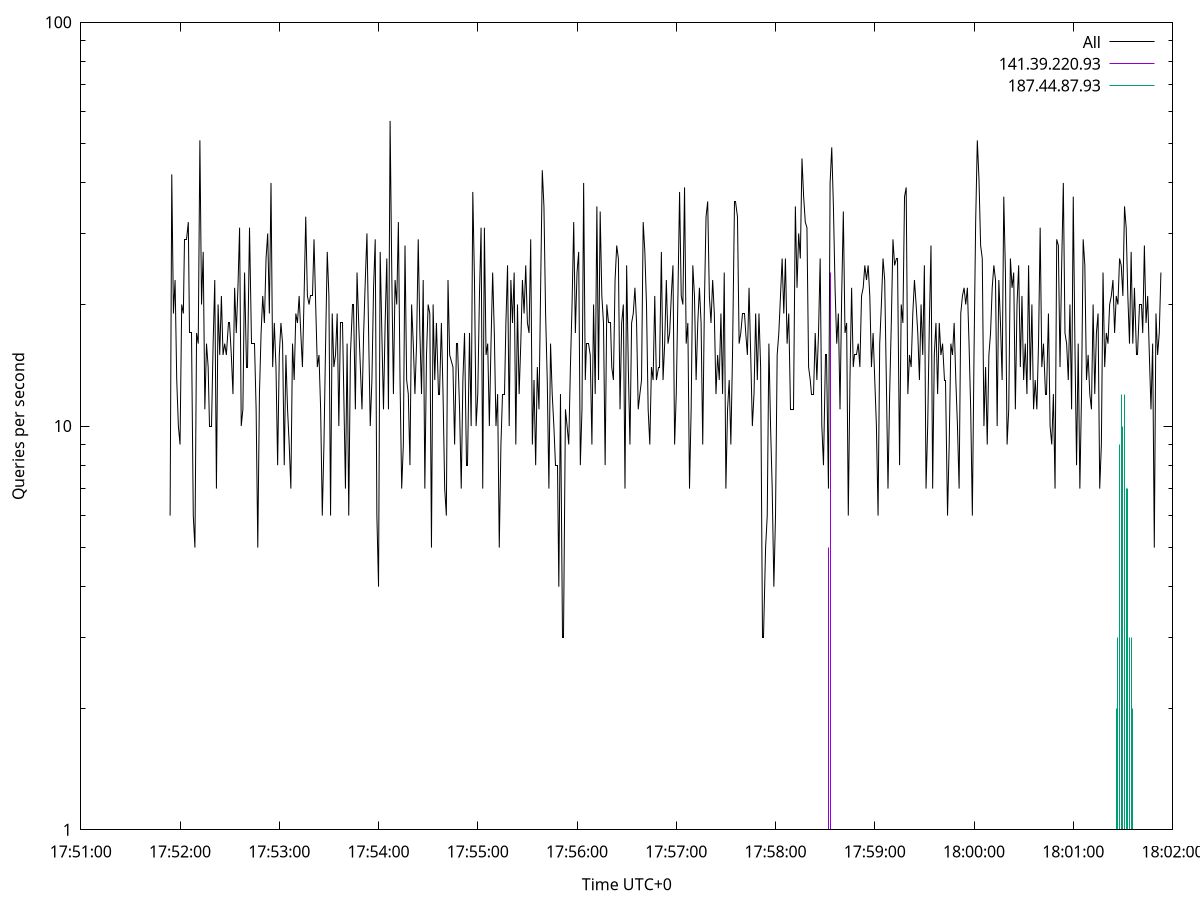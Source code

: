 set terminal pngcairo size 1024,768
set output 'Sun Jan  7 00:51:54 2024.png'
set ylabel 'Queries per second'
set xlabel 'Time UTC+0'
set xdata time
set timefmt "%s"
set log y
plot \
'-' using 1:2 linecolor 0 linetype 2 with lines title 'All', \
'-' using 1:2 linecolor 1 linetype 3 with impulses title "141.39.220.93", \
'-' using 1:2 linecolor 2 linetype 3 with impulses title "187.44.87.93"
1704563514 6
1704563515 42
1704563516 19
1704563517 23
1704563518 13
1704563519 10
1704563520 9
1704563521 20
1704563522 19
1704563523 29
1704563524 29
1704563525 32
1704563526 17
1704563527 17
1704563528 6
1704563529 5
1704563530 17
1704563531 16
1704563532 51
1704563533 20
1704563534 27
1704563535 11
1704563536 16
1704563537 14
1704563538 10
1704563539 10
1704563540 16
1704563541 23
1704563542 7
1704563543 20
1704563544 15
1704563545 21
1704563546 15
1704563547 16
1704563548 15
1704563549 18
1704563550 18
1704563551 15
1704563552 12
1704563553 22
1704563554 17
1704563555 22
1704563556 31
1704563557 10
1704563558 11
1704563559 24
1704563560 14
1704563561 14
1704563562 31
1704563563 16
1704563564 16
1704563565 16
1704563566 11
1704563567 5
1704563568 12
1704563569 17
1704563570 21
1704563571 18
1704563572 26
1704563573 30
1704563574 19
1704563575 40
1704563576 14
1704563577 18
1704563578 14
1704563579 8
1704563580 15
1704563581 18
1704563582 16
1704563583 8
1704563584 15
1704563585 11
1704563586 9
1704563587 7
1704563588 16
1704563589 13
1704563590 19
1704563591 18
1704563592 21
1704563593 17
1704563594 14
1704563595 21
1704563596 33
1704563597 21
1704563598 20
1704563599 21
1704563600 21
1704563601 29
1704563602 20
1704563603 14
1704563604 15
1704563605 11
1704563606 6
1704563607 9
1704563608 16
1704563609 27
1704563610 21
1704563611 6
1704563612 19
1704563613 14
1704563614 15
1704563615 19
1704563616 10
1704563617 18
1704563618 18
1704563619 12
1704563620 7
1704563621 16
1704563622 6
1704563623 15
1704563624 20
1704563625 20
1704563626 11
1704563627 24
1704563628 18
1704563629 14
1704563630 11
1704563631 17
1704563632 23
1704563633 30
1704563634 17
1704563635 10
1704563636 13
1704563637 22
1704563638 29
1704563639 6
1704563640 4
1704563641 27
1704563642 17
1704563643 11
1704563644 18
1704563645 26
1704563646 11
1704563647 57
1704563648 24
1704563649 12
1704563650 23
1704563651 20
1704563652 32
1704563653 13
1704563654 7
1704563655 9
1704563656 28
1704563657 13
1704563658 12
1704563659 8
1704563660 20
1704563661 16
1704563662 12
1704563663 16
1704563664 29
1704563665 17
1704563666 12
1704563667 23
1704563668 7
1704563669 15
1704563670 20
1704563671 19
1704563672 5
1704563673 20
1704563674 13
1704563675 18
1704563676 12
1704563677 12
1704563678 18
1704563679 12
1704563680 7
1704563681 6
1704563682 23
1704563683 15
1704563685 14
1704563686 9
1704563687 16
1704563688 16
1704563689 11
1704563690 7
1704563691 13
1704563692 17
1704563693 8
1704563694 8
1704563695 17
1704563696 10
1704563697 38
1704563698 23
1704563699 10
1704563700 12
1704563701 21
1704563702 31
1704563703 7
1704563704 31
1704563705 15
1704563706 16
1704563707 10
1704563708 16
1704563709 24
1704563710 17
1704563711 10
1704563712 12
1704563713 5
1704563714 9
1704563715 12
1704563716 12
1704563717 18
1704563718 25
1704563719 10
1704563720 23
1704563721 18
1704563722 24
1704563723 9
1704563724 20
1704563725 12
1704563726 16
1704563727 23
1704563728 19
1704563729 25
1704563730 18
1704563731 17
1704563732 29
1704563733 9
1704563734 13
1704563735 8
1704563736 14
1704563737 11
1704563738 22
1704563739 43
1704563740 35
1704563741 19
1704563742 13
1704563743 7
1704563744 16
1704563745 12
1704563746 10
1704563747 8
1704563748 8
1704563749 4
1704563750 12
1704563751 3
1704563752 3
1704563753 11
1704563754 10
1704563755 9
1704563756 14
1704563757 20
1704563758 32
1704563759 17
1704563760 24
1704563761 27
1704563762 8
1704563763 11
1704563764 40
1704563765 13
1704563766 16
1704563767 16
1704563768 15
1704563769 9
1704563770 20
1704563771 12
1704563772 35
1704563773 13
1704563774 34
1704563775 21
1704563776 18
1704563777 8
1704563778 20
1704563779 18
1704563780 18
1704563781 14
1704563782 13
1704563783 23
1704563784 28
1704563785 26
1704563786 11
1704563787 18
1704563788 20
1704563789 7
1704563790 25
1704563791 14
1704563792 9
1704563793 18
1704563794 19
1704563795 22
1704563796 18
1704563797 11
1704563798 12
1704563799 13
1704563800 32
1704563801 27
1704563802 20
1704563803 11
1704563804 9
1704563805 14
1704563806 13
1704563807 21
1704563808 13
1704563809 14
1704563810 14
1704563811 27
1704563812 13
1704563813 16
1704563814 23
1704563815 16
1704563816 17
1704563817 21
1704563818 25
1704563819 9
1704563820 12
1704563821 21
1704563822 38
1704563823 21
1704563824 20
1704563825 39
1704563826 16
1704563827 18
1704563828 7
1704563829 11
1704563830 25
1704563831 21
1704563832 13
1704563833 18
1704563834 22
1704563835 18
1704563836 9
1704563837 20
1704563838 33
1704563839 36
1704563840 21
1704563841 18
1704563842 23
1704563843 19
1704563844 12
1704563845 15
1704563846 13
1704563847 19
1704563848 12
1704563849 24
1704563850 7
1704563851 11
1704563852 13
1704563853 9
1704563854 15
1704563855 36
1704563856 36
1704563857 33
1704563858 16
1704563859 17
1704563860 19
1704563861 19
1704563862 17
1704563863 15
1704563864 22
1704563865 15
1704563866 10
1704563867 12
1704563868 19
1704563869 13
1704563870 19
1704563871 14
1704563872 3
1704563873 3
1704563874 5
1704563875 6
1704563876 16
1704563877 10
1704563878 7
1704563879 4
1704563880 6
1704563881 15
1704563882 17
1704563883 21
1704563884 26
1704563885 19
1704563886 26
1704563887 16
1704563888 19
1704563889 11
1704563890 11
1704563891 11
1704563892 35
1704563893 22
1704563894 30
1704563895 26
1704563896 46
1704563897 37
1704563898 32
1704563899 31
1704563900 14
1704563901 13
1704563902 12
1704563903 12
1704563904 17
1704563905 13
1704563906 17
1704563907 26
1704563908 10
1704563909 8
1704563910 15
1704563911 15
1704563912 7
1704563913 40
1704563914 49
1704563915 35
1704563916 22
1704563917 16
1704563918 19
1704563919 11
1704563920 21
1704563921 34
1704563922 17
1704563923 18
1704563924 6
1704563925 13
1704563926 22
1704563927 14
1704563928 15
1704563929 15
1704563930 16
1704563931 14
1704563932 21
1704563933 22
1704563934 25
1704563935 23
1704563936 25
1704563937 21
1704563938 14
1704563939 17
1704563940 13
1704563941 10
1704563942 6
1704563943 16
1704563944 20
1704563945 26
1704563946 23
1704563947 13
1704563948 7
1704563949 12
1704563950 18
1704563951 29
1704563952 25
1704563953 26
1704563954 26
1704563955 8
1704563956 20
1704563957 18
1704563958 37
1704563959 39
1704563960 12
1704563961 15
1704563962 14
1704563963 19
1704563964 23
1704563965 20
1704563966 17
1704563967 13
1704563968 20
1704563969 15
1704563970 25
1704563971 7
1704563972 10
1704563973 18
1704563974 28
1704563975 7
1704563976 15
1704563977 18
1704563978 12
1704563979 18
1704563980 15
1704563981 16
1704563982 13
1704563983 13
1704563984 6
1704563985 9
1704563986 16
1704563987 15
1704563988 18
1704563989 13
1704563990 10
1704563991 7
1704563992 19
1704563993 21
1704563994 22
1704563995 20
1704563996 22
1704563997 16
1704563998 11
1704563999 6
1704564000 15
1704564001 32
1704564002 51
1704564003 41
1704564004 28
1704564005 26
1704564006 10
1704564007 14
1704564008 9
1704564009 15
1704564010 17
1704564011 22
1704564012 25
1704564013 23
1704564014 10
1704564015 23
1704564016 18
1704564017 13
1704564018 37
1704564019 24
1704564020 9
1704564021 11
1704564022 26
1704564023 22
1704564024 24
1704564025 11
1704564026 20
1704564027 25
1704564028 14
1704564029 21
1704564030 13
1704564031 16
1704564032 12
1704564033 25
1704564034 13
1704564035 20
1704564036 11
1704564037 13
1704564038 11
1704564039 16
1704564040 31
1704564041 14
1704564042 16
1704564043 12
1704564044 12
1704564045 19
1704564046 10
1704564047 9
1704564048 12
1704564049 7
1704564050 29
1704564051 28
1704564052 14
1704564053 25
1704564054 40
1704564055 17
1704564056 16
1704564057 13
1704564058 20
1704564059 11
1704564060 37
1704564061 16
1704564062 8
1704564063 16
1704564064 7
1704564065 12
1704564066 29
1704564067 25
1704564068 13
1704564069 15
1704564070 12
1704564071 11
1704564072 20
1704564073 12
1704564074 17
1704564075 19
1704564076 7
1704564077 9
1704564078 24
1704564079 14
1704564080 17
1704564081 16
1704564082 20
1704564083 21
1704564084 23
1704564085 17
1704564086 21
1704564087 20
1704564088 26
1704564089 25
1704564090 21
1704564091 35
1704564092 31
1704564093 21
1704564094 16
1704564095 27
1704564096 16
1704564097 22
1704564098 15
1704564099 15
1704564100 20
1704564101 20
1704564102 17
1704564103 28
1704564104 18
1704564105 21
1704564106 15
1704564107 11
1704564108 16
1704564109 5
1704564110 19
1704564111 15
1704564112 17
1704564113 24

e
1704563912 5
1704563913 24

e
1704564083 1
1704564084 1
1704564086 2
1704564087 3
1704564088 9
1704564089 12
1704564090 10
1704564091 12
1704564092 7
1704564093 7
1704564094 3
1704564095 3
1704564096 2

e

